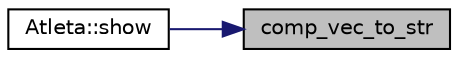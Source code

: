 digraph "comp_vec_to_str"
{
 // LATEX_PDF_SIZE
  edge [fontname="Helvetica",fontsize="10",labelfontname="Helvetica",labelfontsize="10"];
  node [fontname="Helvetica",fontsize="10",shape=record];
  rankdir="RL";
  Node1 [label="comp_vec_to_str",height=0.2,width=0.4,color="black", fillcolor="grey75", style="filled", fontcolor="black",tooltip="Transforma um vetor numa string com os elementos do vetor separados por vírgula."];
  Node1 -> Node2 [dir="back",color="midnightblue",fontsize="10",style="solid",fontname="Helvetica"];
  Node2 [label="Atleta::show",height=0.2,width=0.4,color="black", fillcolor="white", style="filled",URL="$class_atleta.html#acc28f91bcd65e0367ed44dce1dce79bc",tooltip="Imprime a informação detalhada de um Atleta."];
}
